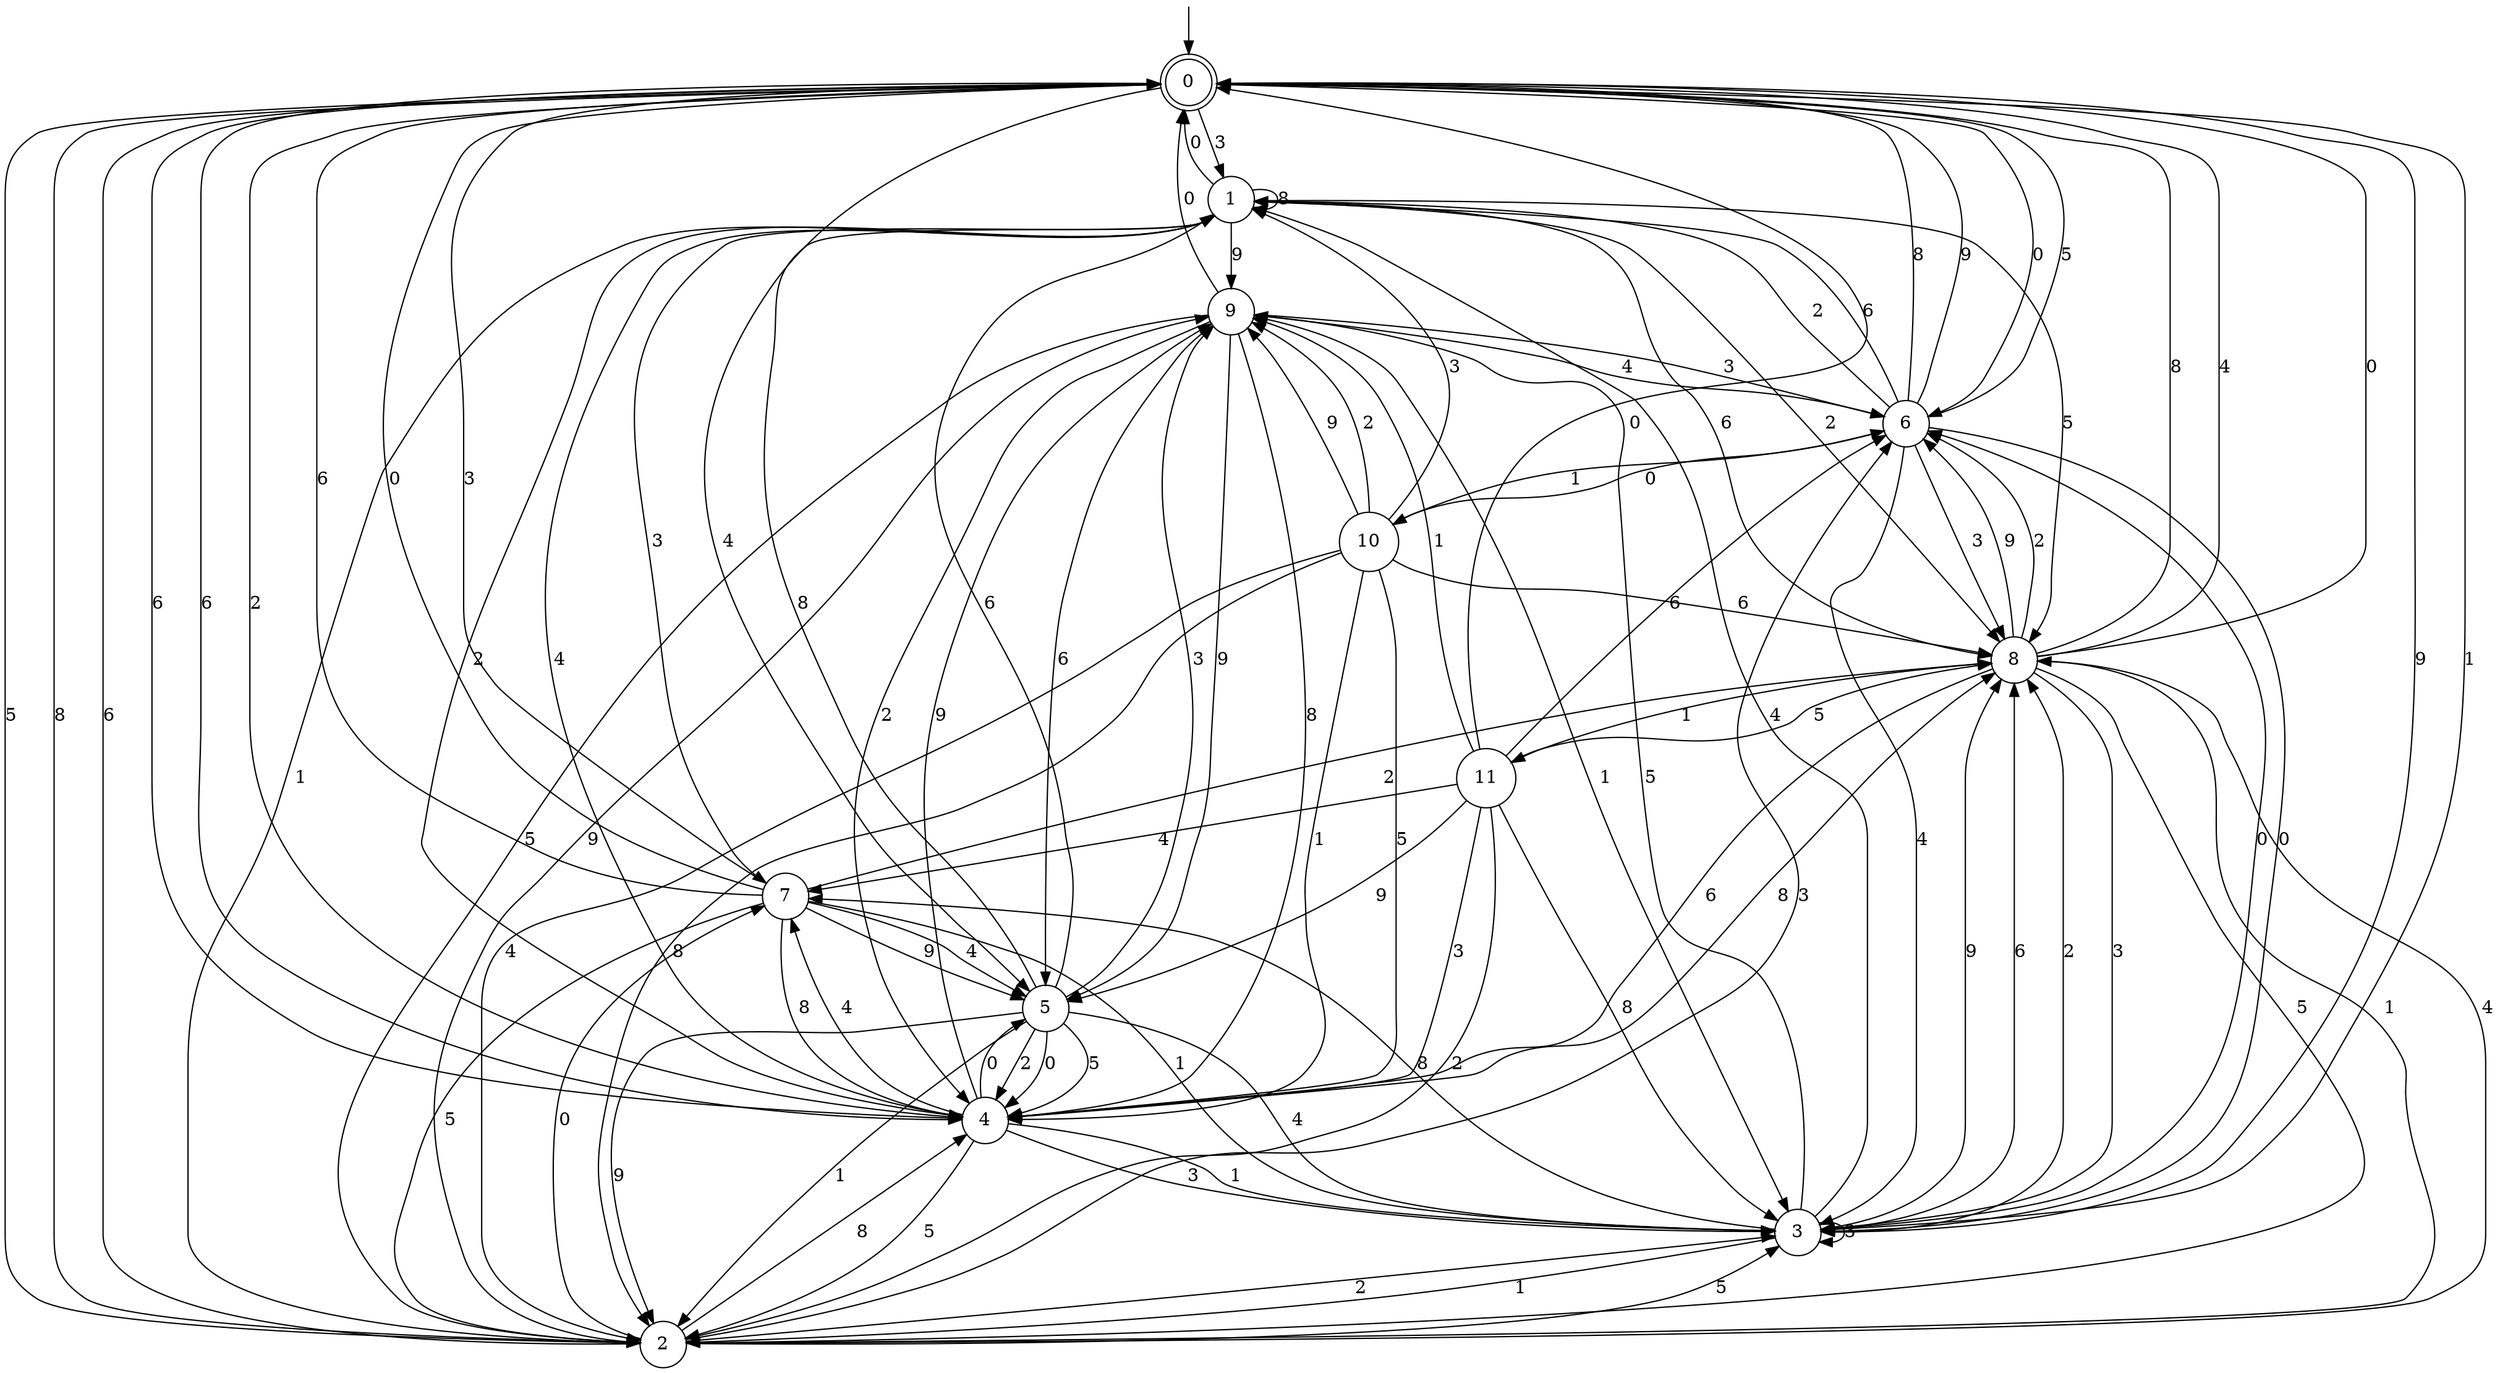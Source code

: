 digraph g {

	s0 [shape="doublecircle" label="0"];
	s1 [shape="circle" label="1"];
	s2 [shape="circle" label="2"];
	s3 [shape="circle" label="3"];
	s4 [shape="circle" label="4"];
	s5 [shape="circle" label="5"];
	s6 [shape="circle" label="6"];
	s7 [shape="circle" label="7"];
	s8 [shape="circle" label="8"];
	s9 [shape="circle" label="9"];
	s10 [shape="circle" label="10"];
	s11 [shape="circle" label="11"];
	s0 -> s1 [label="3"];
	s0 -> s2 [label="5"];
	s0 -> s2 [label="8"];
	s0 -> s3 [label="9"];
	s0 -> s3 [label="1"];
	s0 -> s4 [label="6"];
	s0 -> s4 [label="2"];
	s0 -> s5 [label="4"];
	s0 -> s6 [label="0"];
	s1 -> s7 [label="3"];
	s1 -> s8 [label="5"];
	s1 -> s1 [label="8"];
	s1 -> s9 [label="9"];
	s1 -> s2 [label="1"];
	s1 -> s8 [label="6"];
	s1 -> s8 [label="2"];
	s1 -> s4 [label="4"];
	s1 -> s0 [label="0"];
	s2 -> s6 [label="3"];
	s2 -> s3 [label="5"];
	s2 -> s4 [label="8"];
	s2 -> s9 [label="9"];
	s2 -> s8 [label="1"];
	s2 -> s0 [label="6"];
	s2 -> s3 [label="2"];
	s2 -> s8 [label="4"];
	s2 -> s7 [label="0"];
	s3 -> s3 [label="3"];
	s3 -> s9 [label="5"];
	s3 -> s7 [label="8"];
	s3 -> s8 [label="9"];
	s3 -> s2 [label="1"];
	s3 -> s8 [label="6"];
	s3 -> s8 [label="2"];
	s3 -> s1 [label="4"];
	s3 -> s6 [label="0"];
	s4 -> s3 [label="3"];
	s4 -> s2 [label="5"];
	s4 -> s8 [label="8"];
	s4 -> s9 [label="9"];
	s4 -> s3 [label="1"];
	s4 -> s0 [label="6"];
	s4 -> s1 [label="2"];
	s4 -> s7 [label="4"];
	s4 -> s5 [label="0"];
	s5 -> s9 [label="3"];
	s5 -> s4 [label="5"];
	s5 -> s1 [label="8"];
	s5 -> s2 [label="9"];
	s5 -> s2 [label="1"];
	s5 -> s1 [label="6"];
	s5 -> s4 [label="2"];
	s5 -> s3 [label="4"];
	s5 -> s4 [label="0"];
	s6 -> s8 [label="3"];
	s6 -> s0 [label="5"];
	s6 -> s0 [label="8"];
	s6 -> s0 [label="9"];
	s6 -> s10 [label="1"];
	s6 -> s1 [label="6"];
	s6 -> s1 [label="2"];
	s6 -> s3 [label="4"];
	s6 -> s3 [label="0"];
	s7 -> s0 [label="3"];
	s7 -> s2 [label="5"];
	s7 -> s4 [label="8"];
	s7 -> s5 [label="9"];
	s7 -> s3 [label="1"];
	s7 -> s0 [label="6"];
	s7 -> s8 [label="2"];
	s7 -> s5 [label="4"];
	s7 -> s0 [label="0"];
	s8 -> s3 [label="3"];
	s8 -> s2 [label="5"];
	s8 -> s0 [label="8"];
	s8 -> s6 [label="9"];
	s8 -> s11 [label="1"];
	s8 -> s4 [label="6"];
	s8 -> s6 [label="2"];
	s8 -> s0 [label="4"];
	s8 -> s0 [label="0"];
	s9 -> s6 [label="3"];
	s9 -> s2 [label="5"];
	s9 -> s4 [label="8"];
	s9 -> s5 [label="9"];
	s9 -> s3 [label="1"];
	s9 -> s5 [label="6"];
	s9 -> s4 [label="2"];
	s9 -> s6 [label="4"];
	s9 -> s0 [label="0"];
	s10 -> s1 [label="3"];
	s10 -> s4 [label="5"];
	s10 -> s2 [label="8"];
	s10 -> s9 [label="9"];
	s10 -> s4 [label="1"];
	s10 -> s8 [label="6"];
	s10 -> s9 [label="2"];
	s10 -> s2 [label="4"];
	s10 -> s6 [label="0"];
	s11 -> s4 [label="3"];
	s11 -> s8 [label="5"];
	s11 -> s3 [label="8"];
	s11 -> s5 [label="9"];
	s11 -> s9 [label="1"];
	s11 -> s6 [label="6"];
	s11 -> s2 [label="2"];
	s11 -> s7 [label="4"];
	s11 -> s0 [label="0"];

__start0 [label="" shape="none" width="0" height="0"];
__start0 -> s0;

}
